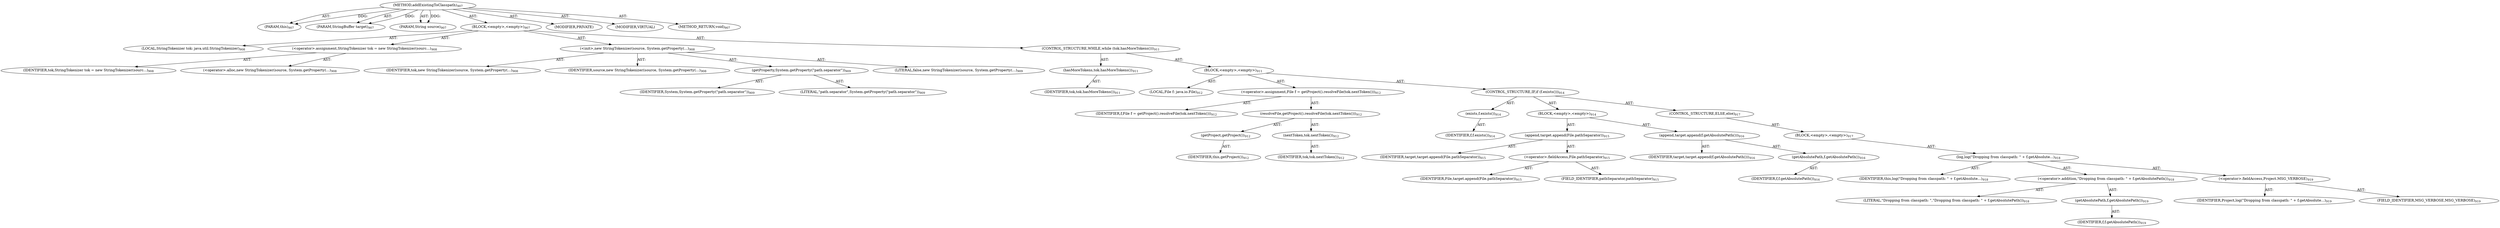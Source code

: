 digraph "addExistingToClasspath" {  
"111669149740" [label = <(METHOD,addExistingToClasspath)<SUB>907</SUB>> ]
"115964117032" [label = <(PARAM,this)<SUB>907</SUB>> ]
"115964117077" [label = <(PARAM,StringBuffer target)<SUB>907</SUB>> ]
"115964117078" [label = <(PARAM,String source)<SUB>907</SUB>> ]
"25769803897" [label = <(BLOCK,&lt;empty&gt;,&lt;empty&gt;)<SUB>907</SUB>> ]
"94489280561" [label = <(LOCAL,StringTokenizer tok: java.util.StringTokenizer)<SUB>908</SUB>> ]
"30064771788" [label = <(&lt;operator&gt;.assignment,StringTokenizer tok = new StringTokenizer(sourc...)<SUB>908</SUB>> ]
"68719477294" [label = <(IDENTIFIER,tok,StringTokenizer tok = new StringTokenizer(sourc...)<SUB>908</SUB>> ]
"30064771789" [label = <(&lt;operator&gt;.alloc,new StringTokenizer(source, System.getProperty(...)<SUB>908</SUB>> ]
"30064771790" [label = <(&lt;init&gt;,new StringTokenizer(source, System.getProperty(...)<SUB>908</SUB>> ]
"68719477295" [label = <(IDENTIFIER,tok,new StringTokenizer(source, System.getProperty(...)<SUB>908</SUB>> ]
"68719477296" [label = <(IDENTIFIER,source,new StringTokenizer(source, System.getProperty(...)<SUB>908</SUB>> ]
"30064771791" [label = <(getProperty,System.getProperty(&quot;path.separator&quot;))<SUB>909</SUB>> ]
"68719477297" [label = <(IDENTIFIER,System,System.getProperty(&quot;path.separator&quot;))<SUB>909</SUB>> ]
"90194313389" [label = <(LITERAL,&quot;path.separator&quot;,System.getProperty(&quot;path.separator&quot;))<SUB>909</SUB>> ]
"90194313390" [label = <(LITERAL,false,new StringTokenizer(source, System.getProperty(...)<SUB>909</SUB>> ]
"47244640325" [label = <(CONTROL_STRUCTURE,WHILE,while (tok.hasMoreTokens()))<SUB>911</SUB>> ]
"30064771792" [label = <(hasMoreTokens,tok.hasMoreTokens())<SUB>911</SUB>> ]
"68719477298" [label = <(IDENTIFIER,tok,tok.hasMoreTokens())<SUB>911</SUB>> ]
"25769803898" [label = <(BLOCK,&lt;empty&gt;,&lt;empty&gt;)<SUB>911</SUB>> ]
"94489280562" [label = <(LOCAL,File f: java.io.File)<SUB>912</SUB>> ]
"30064771793" [label = <(&lt;operator&gt;.assignment,File f = getProject().resolveFile(tok.nextToken()))<SUB>912</SUB>> ]
"68719477299" [label = <(IDENTIFIER,f,File f = getProject().resolveFile(tok.nextToken()))<SUB>912</SUB>> ]
"30064771794" [label = <(resolveFile,getProject().resolveFile(tok.nextToken()))<SUB>912</SUB>> ]
"30064771795" [label = <(getProject,getProject())<SUB>912</SUB>> ]
"68719476860" [label = <(IDENTIFIER,this,getProject())<SUB>912</SUB>> ]
"30064771796" [label = <(nextToken,tok.nextToken())<SUB>912</SUB>> ]
"68719477300" [label = <(IDENTIFIER,tok,tok.nextToken())<SUB>912</SUB>> ]
"47244640326" [label = <(CONTROL_STRUCTURE,IF,if (f.exists()))<SUB>914</SUB>> ]
"30064771797" [label = <(exists,f.exists())<SUB>914</SUB>> ]
"68719477301" [label = <(IDENTIFIER,f,f.exists())<SUB>914</SUB>> ]
"25769803899" [label = <(BLOCK,&lt;empty&gt;,&lt;empty&gt;)<SUB>914</SUB>> ]
"30064771798" [label = <(append,target.append(File.pathSeparator))<SUB>915</SUB>> ]
"68719477302" [label = <(IDENTIFIER,target,target.append(File.pathSeparator))<SUB>915</SUB>> ]
"30064771799" [label = <(&lt;operator&gt;.fieldAccess,File.pathSeparator)<SUB>915</SUB>> ]
"68719477303" [label = <(IDENTIFIER,File,target.append(File.pathSeparator))<SUB>915</SUB>> ]
"55834575002" [label = <(FIELD_IDENTIFIER,pathSeparator,pathSeparator)<SUB>915</SUB>> ]
"30064771800" [label = <(append,target.append(f.getAbsolutePath()))<SUB>916</SUB>> ]
"68719477304" [label = <(IDENTIFIER,target,target.append(f.getAbsolutePath()))<SUB>916</SUB>> ]
"30064771801" [label = <(getAbsolutePath,f.getAbsolutePath())<SUB>916</SUB>> ]
"68719477305" [label = <(IDENTIFIER,f,f.getAbsolutePath())<SUB>916</SUB>> ]
"47244640327" [label = <(CONTROL_STRUCTURE,ELSE,else)<SUB>917</SUB>> ]
"25769803900" [label = <(BLOCK,&lt;empty&gt;,&lt;empty&gt;)<SUB>917</SUB>> ]
"30064771802" [label = <(log,log(&quot;Dropping from classpath: &quot; + f.getAbsolute...)<SUB>918</SUB>> ]
"68719476861" [label = <(IDENTIFIER,this,log(&quot;Dropping from classpath: &quot; + f.getAbsolute...)<SUB>918</SUB>> ]
"30064771803" [label = <(&lt;operator&gt;.addition,&quot;Dropping from classpath: &quot; + f.getAbsolutePath())<SUB>918</SUB>> ]
"90194313391" [label = <(LITERAL,&quot;Dropping from classpath: &quot;,&quot;Dropping from classpath: &quot; + f.getAbsolutePath())<SUB>918</SUB>> ]
"30064771804" [label = <(getAbsolutePath,f.getAbsolutePath())<SUB>919</SUB>> ]
"68719477306" [label = <(IDENTIFIER,f,f.getAbsolutePath())<SUB>919</SUB>> ]
"30064771805" [label = <(&lt;operator&gt;.fieldAccess,Project.MSG_VERBOSE)<SUB>919</SUB>> ]
"68719477307" [label = <(IDENTIFIER,Project,log(&quot;Dropping from classpath: &quot; + f.getAbsolute...)<SUB>919</SUB>> ]
"55834575003" [label = <(FIELD_IDENTIFIER,MSG_VERBOSE,MSG_VERBOSE)<SUB>919</SUB>> ]
"133143986305" [label = <(MODIFIER,PRIVATE)> ]
"133143986306" [label = <(MODIFIER,VIRTUAL)> ]
"128849018924" [label = <(METHOD_RETURN,void)<SUB>907</SUB>> ]
  "111669149740" -> "115964117032"  [ label = "AST: "] 
  "111669149740" -> "115964117077"  [ label = "AST: "] 
  "111669149740" -> "115964117078"  [ label = "AST: "] 
  "111669149740" -> "25769803897"  [ label = "AST: "] 
  "111669149740" -> "133143986305"  [ label = "AST: "] 
  "111669149740" -> "133143986306"  [ label = "AST: "] 
  "111669149740" -> "128849018924"  [ label = "AST: "] 
  "25769803897" -> "94489280561"  [ label = "AST: "] 
  "25769803897" -> "30064771788"  [ label = "AST: "] 
  "25769803897" -> "30064771790"  [ label = "AST: "] 
  "25769803897" -> "47244640325"  [ label = "AST: "] 
  "30064771788" -> "68719477294"  [ label = "AST: "] 
  "30064771788" -> "30064771789"  [ label = "AST: "] 
  "30064771790" -> "68719477295"  [ label = "AST: "] 
  "30064771790" -> "68719477296"  [ label = "AST: "] 
  "30064771790" -> "30064771791"  [ label = "AST: "] 
  "30064771790" -> "90194313390"  [ label = "AST: "] 
  "30064771791" -> "68719477297"  [ label = "AST: "] 
  "30064771791" -> "90194313389"  [ label = "AST: "] 
  "47244640325" -> "30064771792"  [ label = "AST: "] 
  "47244640325" -> "25769803898"  [ label = "AST: "] 
  "30064771792" -> "68719477298"  [ label = "AST: "] 
  "25769803898" -> "94489280562"  [ label = "AST: "] 
  "25769803898" -> "30064771793"  [ label = "AST: "] 
  "25769803898" -> "47244640326"  [ label = "AST: "] 
  "30064771793" -> "68719477299"  [ label = "AST: "] 
  "30064771793" -> "30064771794"  [ label = "AST: "] 
  "30064771794" -> "30064771795"  [ label = "AST: "] 
  "30064771794" -> "30064771796"  [ label = "AST: "] 
  "30064771795" -> "68719476860"  [ label = "AST: "] 
  "30064771796" -> "68719477300"  [ label = "AST: "] 
  "47244640326" -> "30064771797"  [ label = "AST: "] 
  "47244640326" -> "25769803899"  [ label = "AST: "] 
  "47244640326" -> "47244640327"  [ label = "AST: "] 
  "30064771797" -> "68719477301"  [ label = "AST: "] 
  "25769803899" -> "30064771798"  [ label = "AST: "] 
  "25769803899" -> "30064771800"  [ label = "AST: "] 
  "30064771798" -> "68719477302"  [ label = "AST: "] 
  "30064771798" -> "30064771799"  [ label = "AST: "] 
  "30064771799" -> "68719477303"  [ label = "AST: "] 
  "30064771799" -> "55834575002"  [ label = "AST: "] 
  "30064771800" -> "68719477304"  [ label = "AST: "] 
  "30064771800" -> "30064771801"  [ label = "AST: "] 
  "30064771801" -> "68719477305"  [ label = "AST: "] 
  "47244640327" -> "25769803900"  [ label = "AST: "] 
  "25769803900" -> "30064771802"  [ label = "AST: "] 
  "30064771802" -> "68719476861"  [ label = "AST: "] 
  "30064771802" -> "30064771803"  [ label = "AST: "] 
  "30064771802" -> "30064771805"  [ label = "AST: "] 
  "30064771803" -> "90194313391"  [ label = "AST: "] 
  "30064771803" -> "30064771804"  [ label = "AST: "] 
  "30064771804" -> "68719477306"  [ label = "AST: "] 
  "30064771805" -> "68719477307"  [ label = "AST: "] 
  "30064771805" -> "55834575003"  [ label = "AST: "] 
  "111669149740" -> "115964117032"  [ label = "DDG: "] 
  "111669149740" -> "115964117077"  [ label = "DDG: "] 
  "111669149740" -> "115964117078"  [ label = "DDG: "] 
}
